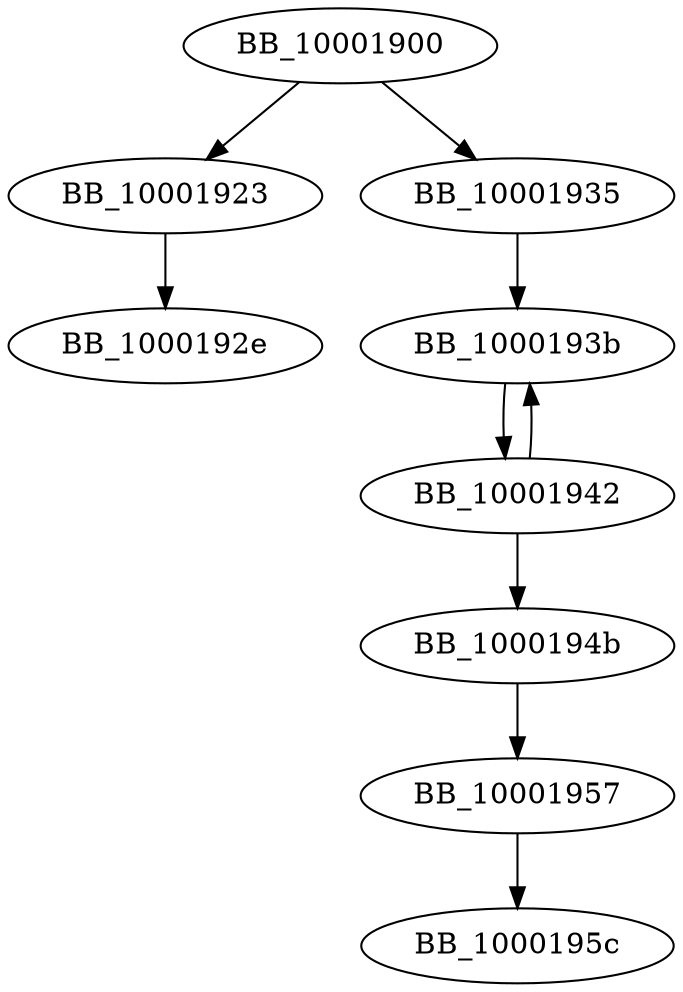 DiGraph sub_10001900{
BB_10001900->BB_10001923
BB_10001900->BB_10001935
BB_10001923->BB_1000192e
BB_10001935->BB_1000193b
BB_1000193b->BB_10001942
BB_10001942->BB_1000193b
BB_10001942->BB_1000194b
BB_1000194b->BB_10001957
BB_10001957->BB_1000195c
}
